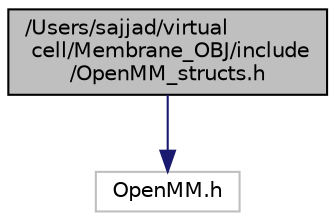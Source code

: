 digraph "/Users/sajjad/virtual cell/Membrane_OBJ/include/OpenMM_structs.h"
{
 // LATEX_PDF_SIZE
  edge [fontname="Helvetica",fontsize="10",labelfontname="Helvetica",labelfontsize="10"];
  node [fontname="Helvetica",fontsize="10",shape=record];
  Node0 [label="/Users/sajjad/virtual\l cell/Membrane_OBJ/include\l/OpenMM_structs.h",height=0.2,width=0.4,color="black", fillcolor="grey75", style="filled", fontcolor="black",tooltip=" "];
  Node0 -> Node1 [color="midnightblue",fontsize="10",style="solid"];
  Node1 [label="OpenMM.h",height=0.2,width=0.4,color="grey75", fillcolor="white", style="filled",tooltip=" "];
}
